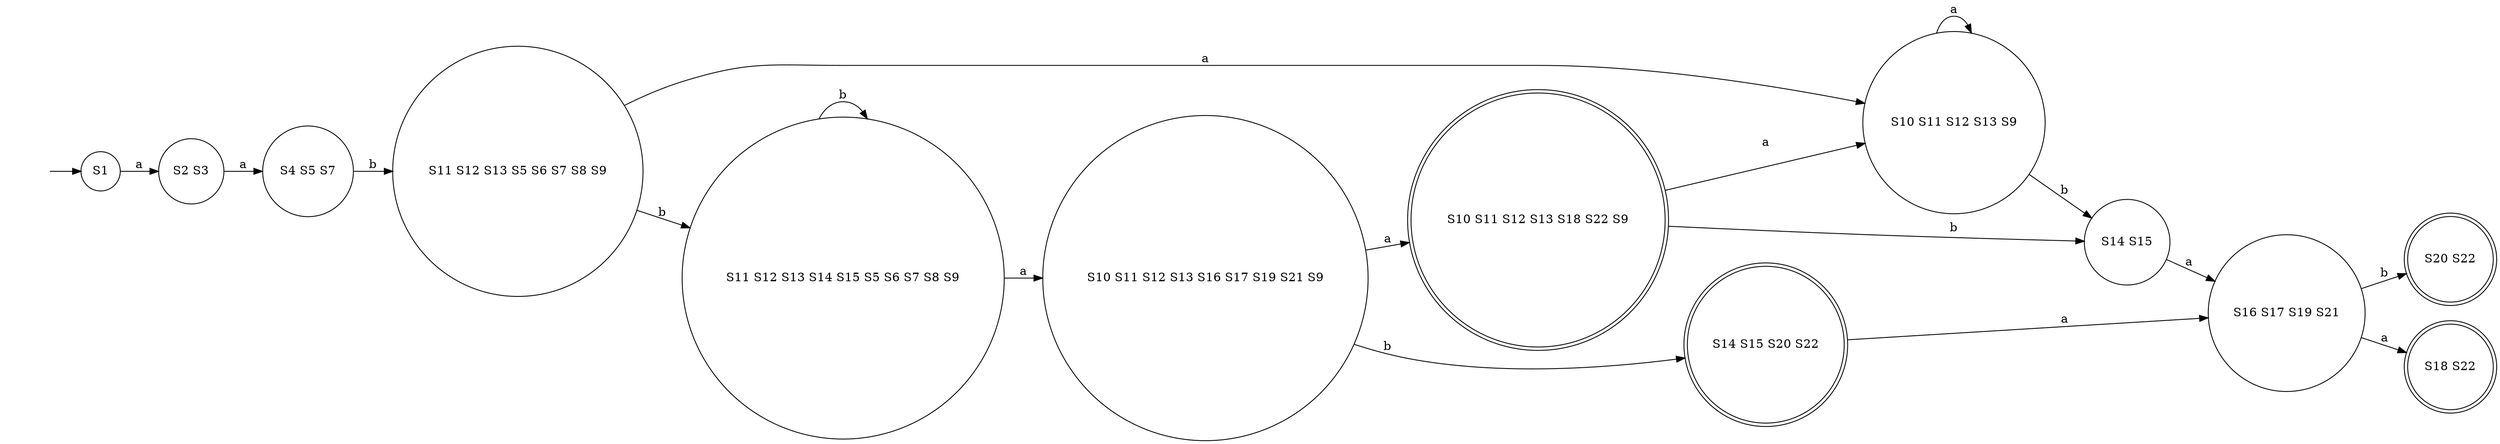 digraph DFA {
	"" [shape=none]
	"" -> S1
	S1 [shape=circle]
	S1 -> "S2 S3" [label=a]
	"S2 S3" [shape=circle]
	"S2 S3" -> "S4 S5 S7" [label=a]
	"S4 S5 S7" [shape=circle]
	"S4 S5 S7" -> "S11 S12 S13 S5 S6 S7 S8 S9" [label=b]
	"S11 S12 S13 S5 S6 S7 S8 S9" [shape=circle]
	"S11 S12 S13 S5 S6 S7 S8 S9" -> "S11 S12 S13 S14 S15 S5 S6 S7 S8 S9" [label=b]
	"S11 S12 S13 S5 S6 S7 S8 S9" -> "S10 S11 S12 S13 S9" [label=a]
	"S11 S12 S13 S14 S15 S5 S6 S7 S8 S9" [shape=circle]
	"S11 S12 S13 S14 S15 S5 S6 S7 S8 S9" -> "S11 S12 S13 S14 S15 S5 S6 S7 S8 S9" [label=b]
	"S11 S12 S13 S14 S15 S5 S6 S7 S8 S9" -> "S10 S11 S12 S13 S16 S17 S19 S21 S9" [label=a]
	"S10 S11 S12 S13 S9" [shape=circle]
	"S10 S11 S12 S13 S9" -> "S14 S15" [label=b]
	"S10 S11 S12 S13 S9" -> "S10 S11 S12 S13 S9" [label=a]
	"S10 S11 S12 S13 S16 S17 S19 S21 S9" [shape=circle]
	"S10 S11 S12 S13 S16 S17 S19 S21 S9" -> "S14 S15 S20 S22" [label=b]
	"S10 S11 S12 S13 S16 S17 S19 S21 S9" -> "S10 S11 S12 S13 S18 S22 S9" [label=a]
	"S14 S15" [shape=circle]
	"S14 S15" -> "S16 S17 S19 S21" [label=a]
	"S14 S15 S20 S22" [shape=doublecircle]
	"S14 S15 S20 S22" -> "S16 S17 S19 S21" [label=a]
	"S10 S11 S12 S13 S18 S22 S9" [shape=doublecircle]
	"S10 S11 S12 S13 S18 S22 S9" -> "S14 S15" [label=b]
	"S10 S11 S12 S13 S18 S22 S9" -> "S10 S11 S12 S13 S9" [label=a]
	"S16 S17 S19 S21" [shape=circle]
	"S16 S17 S19 S21" -> "S20 S22" [label=b]
	"S16 S17 S19 S21" -> "S18 S22" [label=a]
	"S20 S22" [shape=doublecircle]
	"S18 S22" [shape=doublecircle]
	rankdir=LR
}
